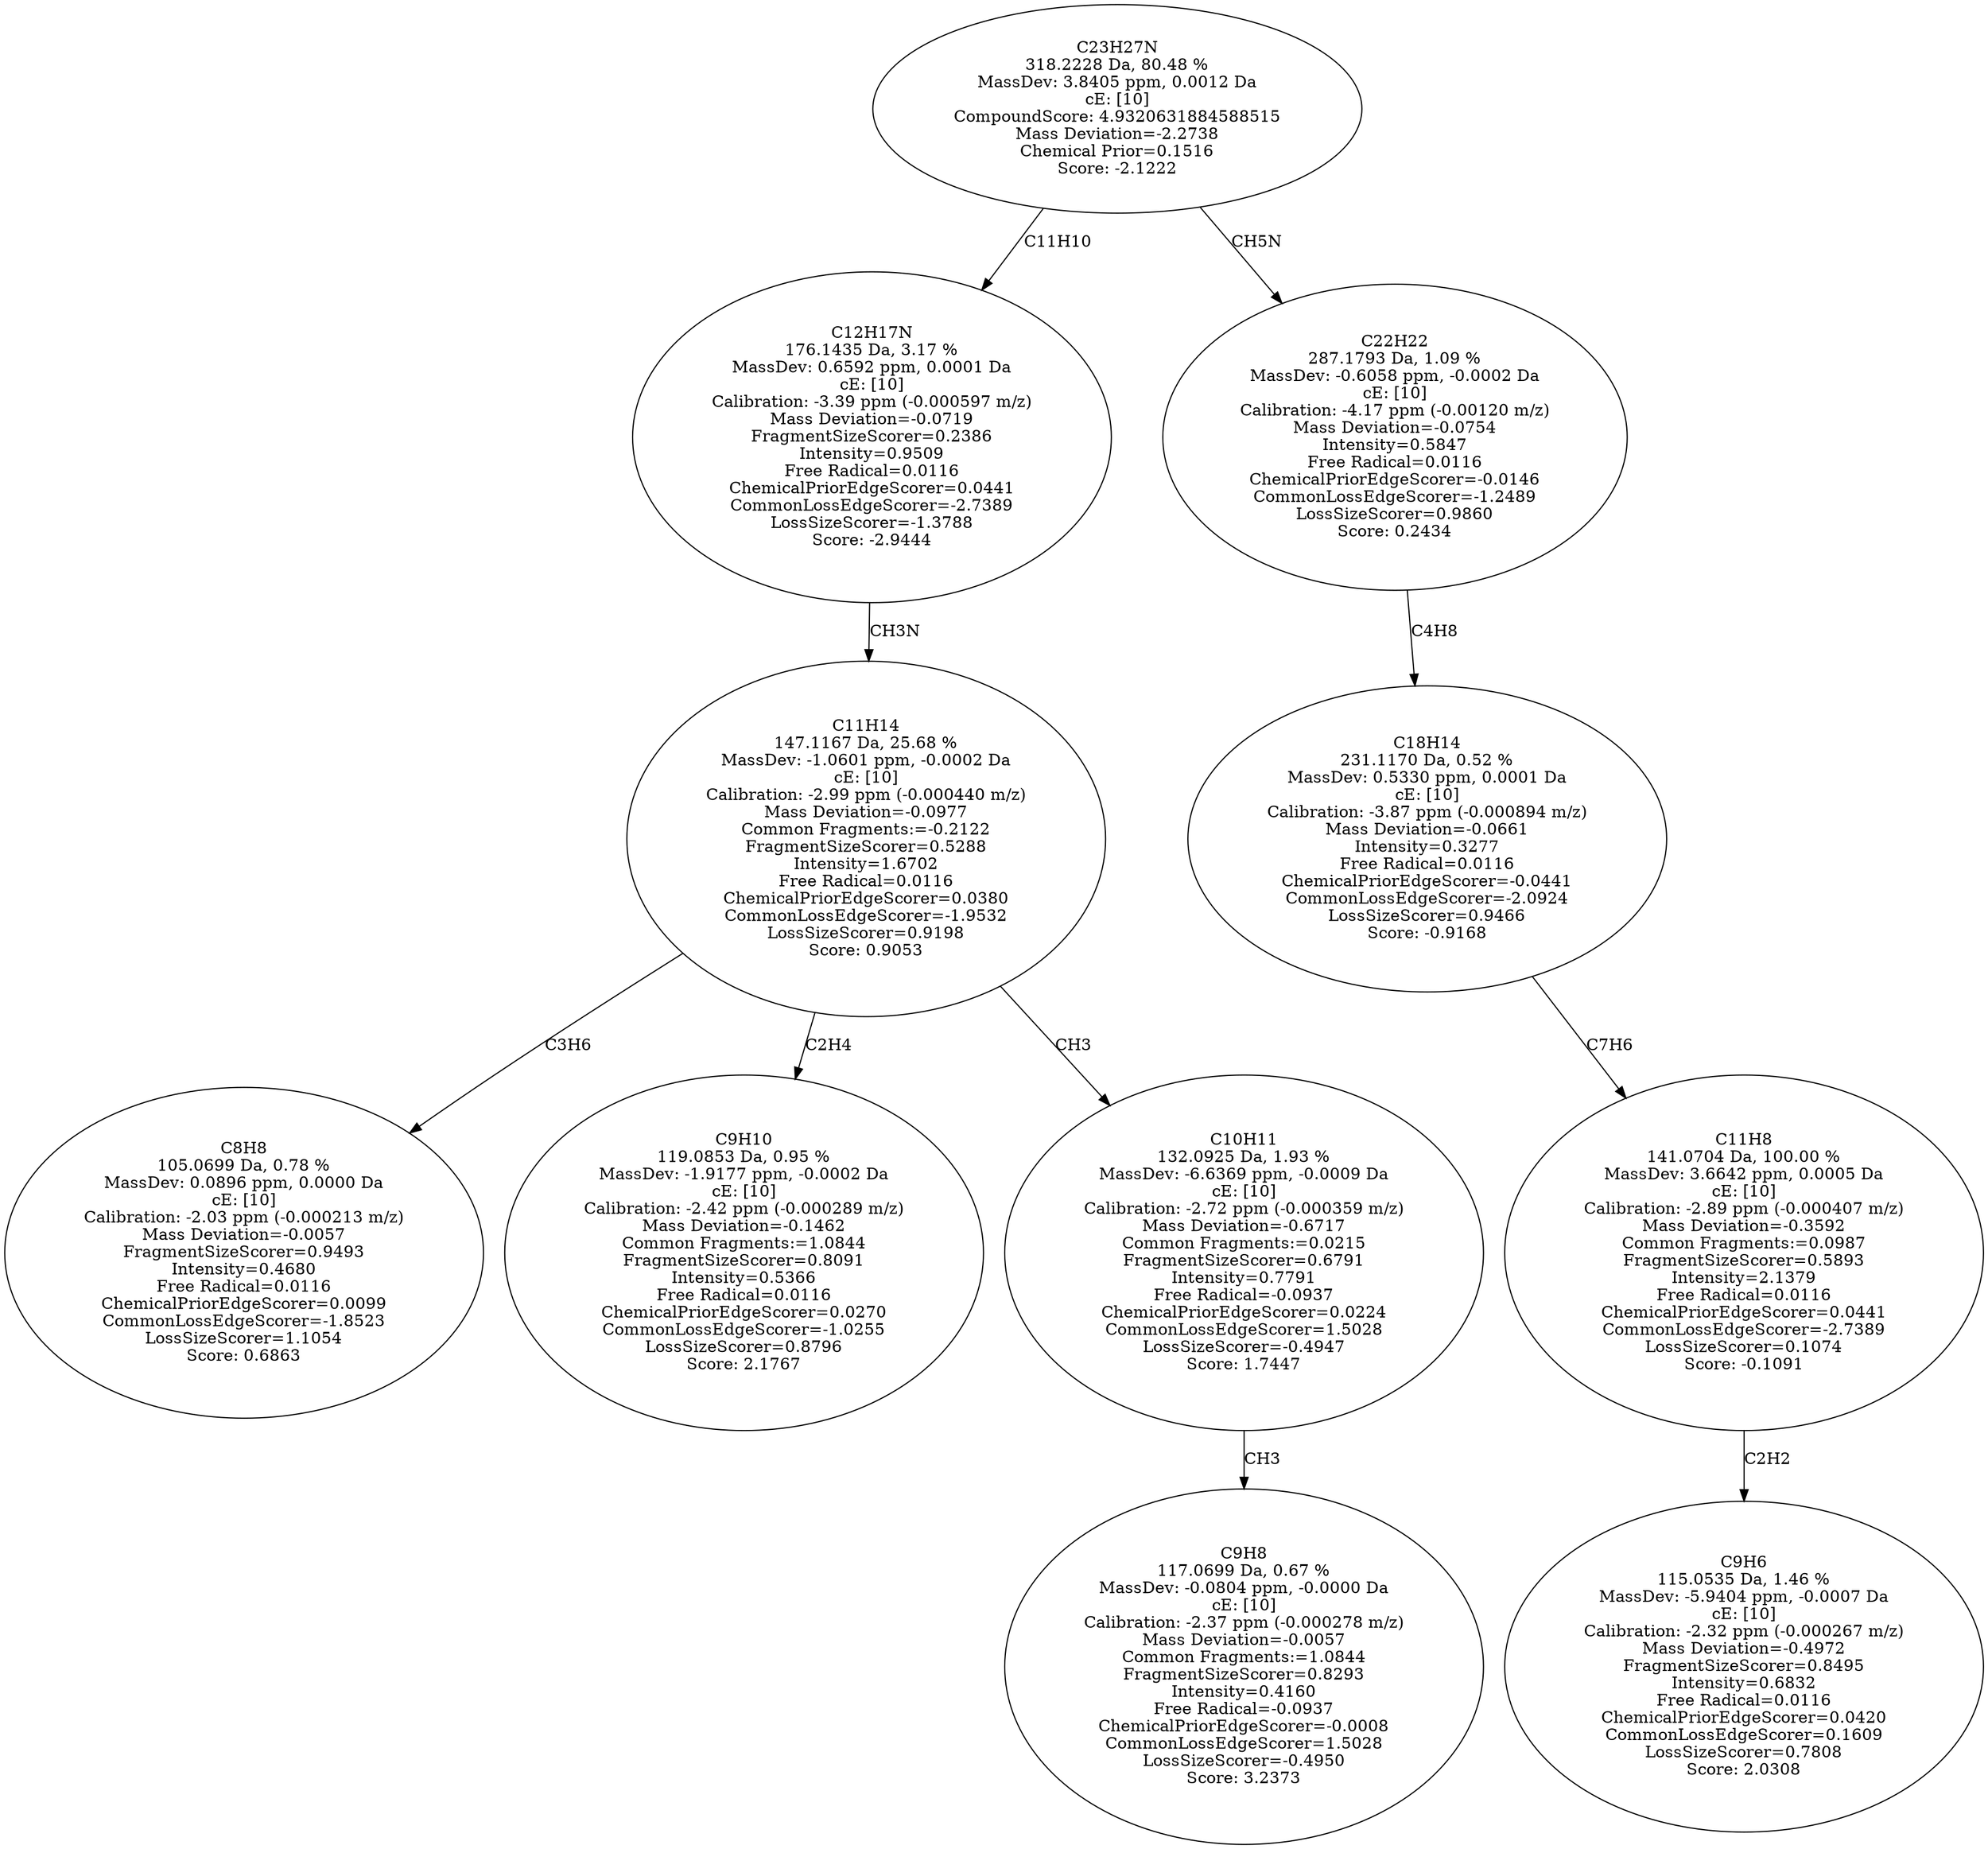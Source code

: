 strict digraph {
v1 [label="C8H8\n105.0699 Da, 0.78 %\nMassDev: 0.0896 ppm, 0.0000 Da\ncE: [10]\nCalibration: -2.03 ppm (-0.000213 m/z)\nMass Deviation=-0.0057\nFragmentSizeScorer=0.9493\nIntensity=0.4680\nFree Radical=0.0116\nChemicalPriorEdgeScorer=0.0099\nCommonLossEdgeScorer=-1.8523\nLossSizeScorer=1.1054\nScore: 0.6863"];
v2 [label="C9H10\n119.0853 Da, 0.95 %\nMassDev: -1.9177 ppm, -0.0002 Da\ncE: [10]\nCalibration: -2.42 ppm (-0.000289 m/z)\nMass Deviation=-0.1462\nCommon Fragments:=1.0844\nFragmentSizeScorer=0.8091\nIntensity=0.5366\nFree Radical=0.0116\nChemicalPriorEdgeScorer=0.0270\nCommonLossEdgeScorer=-1.0255\nLossSizeScorer=0.8796\nScore: 2.1767"];
v3 [label="C9H8\n117.0699 Da, 0.67 %\nMassDev: -0.0804 ppm, -0.0000 Da\ncE: [10]\nCalibration: -2.37 ppm (-0.000278 m/z)\nMass Deviation=-0.0057\nCommon Fragments:=1.0844\nFragmentSizeScorer=0.8293\nIntensity=0.4160\nFree Radical=-0.0937\nChemicalPriorEdgeScorer=-0.0008\nCommonLossEdgeScorer=1.5028\nLossSizeScorer=-0.4950\nScore: 3.2373"];
v4 [label="C10H11\n132.0925 Da, 1.93 %\nMassDev: -6.6369 ppm, -0.0009 Da\ncE: [10]\nCalibration: -2.72 ppm (-0.000359 m/z)\nMass Deviation=-0.6717\nCommon Fragments:=0.0215\nFragmentSizeScorer=0.6791\nIntensity=0.7791\nFree Radical=-0.0937\nChemicalPriorEdgeScorer=0.0224\nCommonLossEdgeScorer=1.5028\nLossSizeScorer=-0.4947\nScore: 1.7447"];
v5 [label="C11H14\n147.1167 Da, 25.68 %\nMassDev: -1.0601 ppm, -0.0002 Da\ncE: [10]\nCalibration: -2.99 ppm (-0.000440 m/z)\nMass Deviation=-0.0977\nCommon Fragments:=-0.2122\nFragmentSizeScorer=0.5288\nIntensity=1.6702\nFree Radical=0.0116\nChemicalPriorEdgeScorer=0.0380\nCommonLossEdgeScorer=-1.9532\nLossSizeScorer=0.9198\nScore: 0.9053"];
v6 [label="C12H17N\n176.1435 Da, 3.17 %\nMassDev: 0.6592 ppm, 0.0001 Da\ncE: [10]\nCalibration: -3.39 ppm (-0.000597 m/z)\nMass Deviation=-0.0719\nFragmentSizeScorer=0.2386\nIntensity=0.9509\nFree Radical=0.0116\nChemicalPriorEdgeScorer=0.0441\nCommonLossEdgeScorer=-2.7389\nLossSizeScorer=-1.3788\nScore: -2.9444"];
v7 [label="C9H6\n115.0535 Da, 1.46 %\nMassDev: -5.9404 ppm, -0.0007 Da\ncE: [10]\nCalibration: -2.32 ppm (-0.000267 m/z)\nMass Deviation=-0.4972\nFragmentSizeScorer=0.8495\nIntensity=0.6832\nFree Radical=0.0116\nChemicalPriorEdgeScorer=0.0420\nCommonLossEdgeScorer=0.1609\nLossSizeScorer=0.7808\nScore: 2.0308"];
v8 [label="C11H8\n141.0704 Da, 100.00 %\nMassDev: 3.6642 ppm, 0.0005 Da\ncE: [10]\nCalibration: -2.89 ppm (-0.000407 m/z)\nMass Deviation=-0.3592\nCommon Fragments:=0.0987\nFragmentSizeScorer=0.5893\nIntensity=2.1379\nFree Radical=0.0116\nChemicalPriorEdgeScorer=0.0441\nCommonLossEdgeScorer=-2.7389\nLossSizeScorer=0.1074\nScore: -0.1091"];
v9 [label="C18H14\n231.1170 Da, 0.52 %\nMassDev: 0.5330 ppm, 0.0001 Da\ncE: [10]\nCalibration: -3.87 ppm (-0.000894 m/z)\nMass Deviation=-0.0661\nIntensity=0.3277\nFree Radical=0.0116\nChemicalPriorEdgeScorer=-0.0441\nCommonLossEdgeScorer=-2.0924\nLossSizeScorer=0.9466\nScore: -0.9168"];
v10 [label="C22H22\n287.1793 Da, 1.09 %\nMassDev: -0.6058 ppm, -0.0002 Da\ncE: [10]\nCalibration: -4.17 ppm (-0.00120 m/z)\nMass Deviation=-0.0754\nIntensity=0.5847\nFree Radical=0.0116\nChemicalPriorEdgeScorer=-0.0146\nCommonLossEdgeScorer=-1.2489\nLossSizeScorer=0.9860\nScore: 0.2434"];
v11 [label="C23H27N\n318.2228 Da, 80.48 %\nMassDev: 3.8405 ppm, 0.0012 Da\ncE: [10]\nCompoundScore: 4.9320631884588515\nMass Deviation=-2.2738\nChemical Prior=0.1516\nScore: -2.1222"];
v5 -> v1 [label="C3H6"];
v5 -> v2 [label="C2H4"];
v4 -> v3 [label="CH3"];
v5 -> v4 [label="CH3"];
v6 -> v5 [label="CH3N"];
v11 -> v6 [label="C11H10"];
v8 -> v7 [label="C2H2"];
v9 -> v8 [label="C7H6"];
v10 -> v9 [label="C4H8"];
v11 -> v10 [label="CH5N"];
}